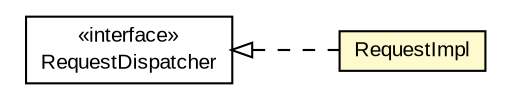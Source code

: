 #!/usr/local/bin/dot
#
# Class diagram 
# Generated by UMLGraph version R5_6-24-gf6e263 (http://www.umlgraph.org/)
#

digraph G {
	edge [fontname="arial",fontsize=10,labelfontname="arial",labelfontsize=10];
	node [fontname="arial",fontsize=10,shape=plaintext];
	nodesep=0.25;
	ranksep=0.5;
	rankdir=LR;
	// org.turbogwt.net.http.client.RequestImpl
	c3015 [label=<<table title="org.turbogwt.net.http.client.RequestImpl" border="0" cellborder="1" cellspacing="0" cellpadding="2" port="p" bgcolor="lemonChiffon" href="./RequestImpl.html">
		<tr><td><table border="0" cellspacing="0" cellpadding="1">
<tr><td align="center" balign="center"> RequestImpl </td></tr>
		</table></td></tr>
		</table>>, URL="./RequestImpl.html", fontname="arial", fontcolor="black", fontsize=10.0];
	// org.turbogwt.net.http.client.RequestDispatcher
	c3018 [label=<<table title="org.turbogwt.net.http.client.RequestDispatcher" border="0" cellborder="1" cellspacing="0" cellpadding="2" port="p" href="./RequestDispatcher.html">
		<tr><td><table border="0" cellspacing="0" cellpadding="1">
<tr><td align="center" balign="center"> &#171;interface&#187; </td></tr>
<tr><td align="center" balign="center"> RequestDispatcher </td></tr>
		</table></td></tr>
		</table>>, URL="./RequestDispatcher.html", fontname="arial", fontcolor="black", fontsize=10.0];
	//org.turbogwt.net.http.client.RequestImpl implements org.turbogwt.net.http.client.RequestDispatcher
	c3018:p -> c3015:p [dir=back,arrowtail=empty,style=dashed];
}

